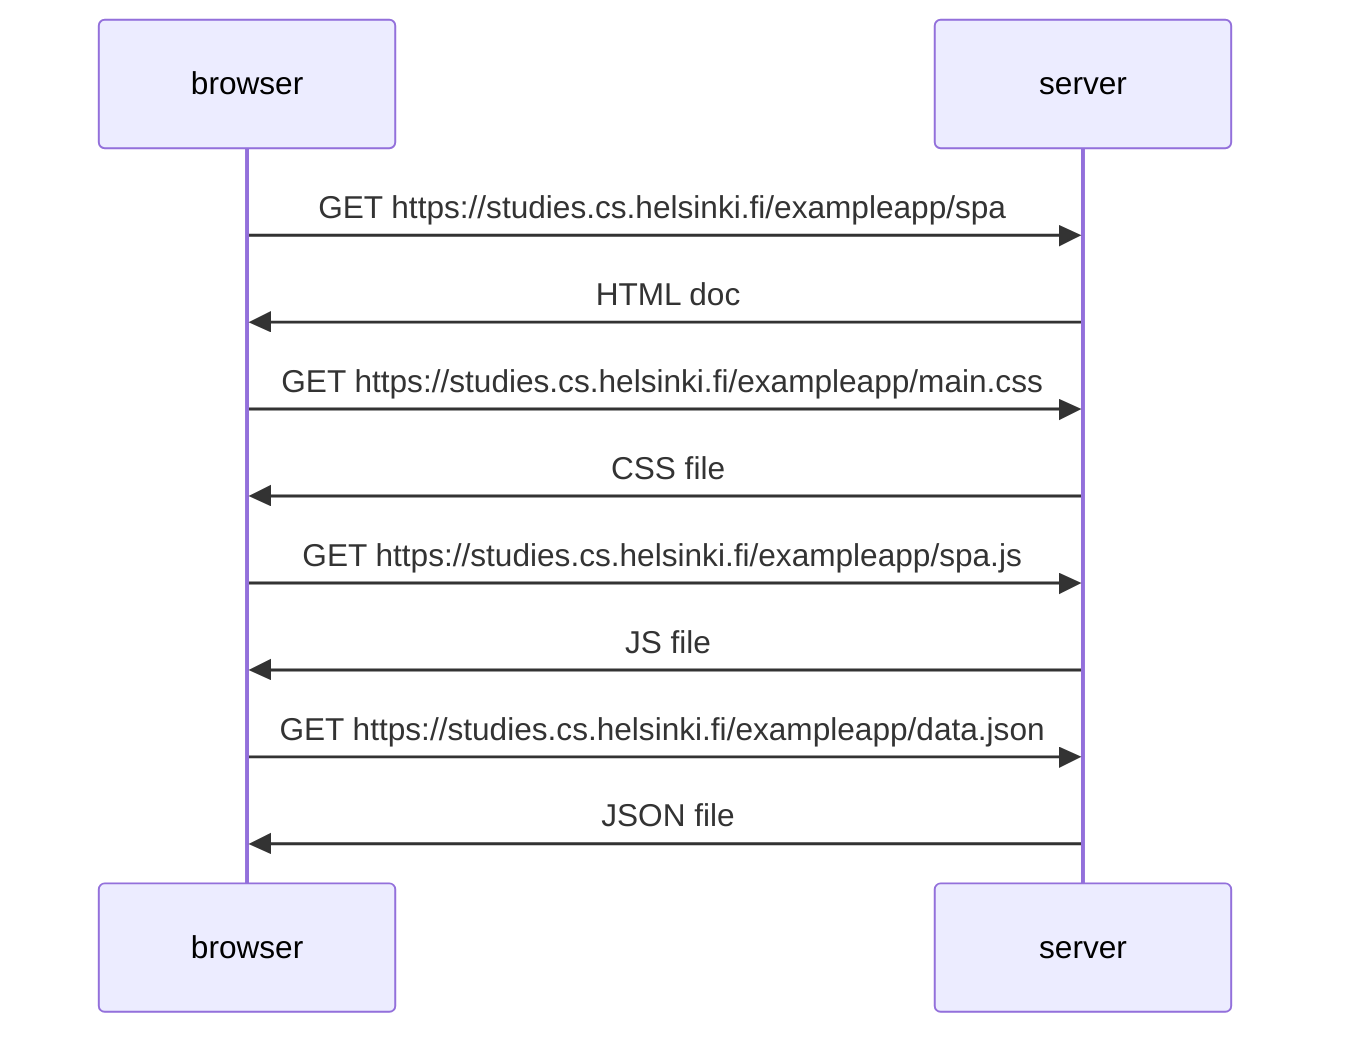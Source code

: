 sequenceDiagram
browser->>server: GET https://studies.cs.helsinki.fi/exampleapp/spa
server->>browser: HTML doc
browser->>server: GET https://studies.cs.helsinki.fi/exampleapp/main.css
server->>browser: CSS file
browser->>server: GET https://studies.cs.helsinki.fi/exampleapp/spa.js
server->>browser: JS file
browser->>server: GET https://studies.cs.helsinki.fi/exampleapp/data.json
server->>browser: JSON file